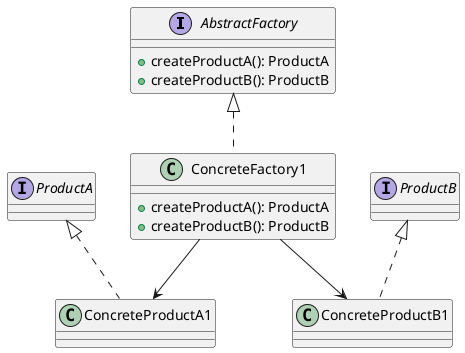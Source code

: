 @startuml
interface AbstractFactory {
    + createProductA(): ProductA
    + createProductB(): ProductB
}

class ConcreteFactory1 implements AbstractFactory {
    + createProductA(): ProductA
    + createProductB(): ProductB
}

interface ProductA
class ConcreteProductA1 implements ProductA
ConcreteFactory1 --> ConcreteProductA1

interface ProductB
class ConcreteProductB1 implements ProductB
ConcreteFactory1 --> ConcreteProductB1
@enduml